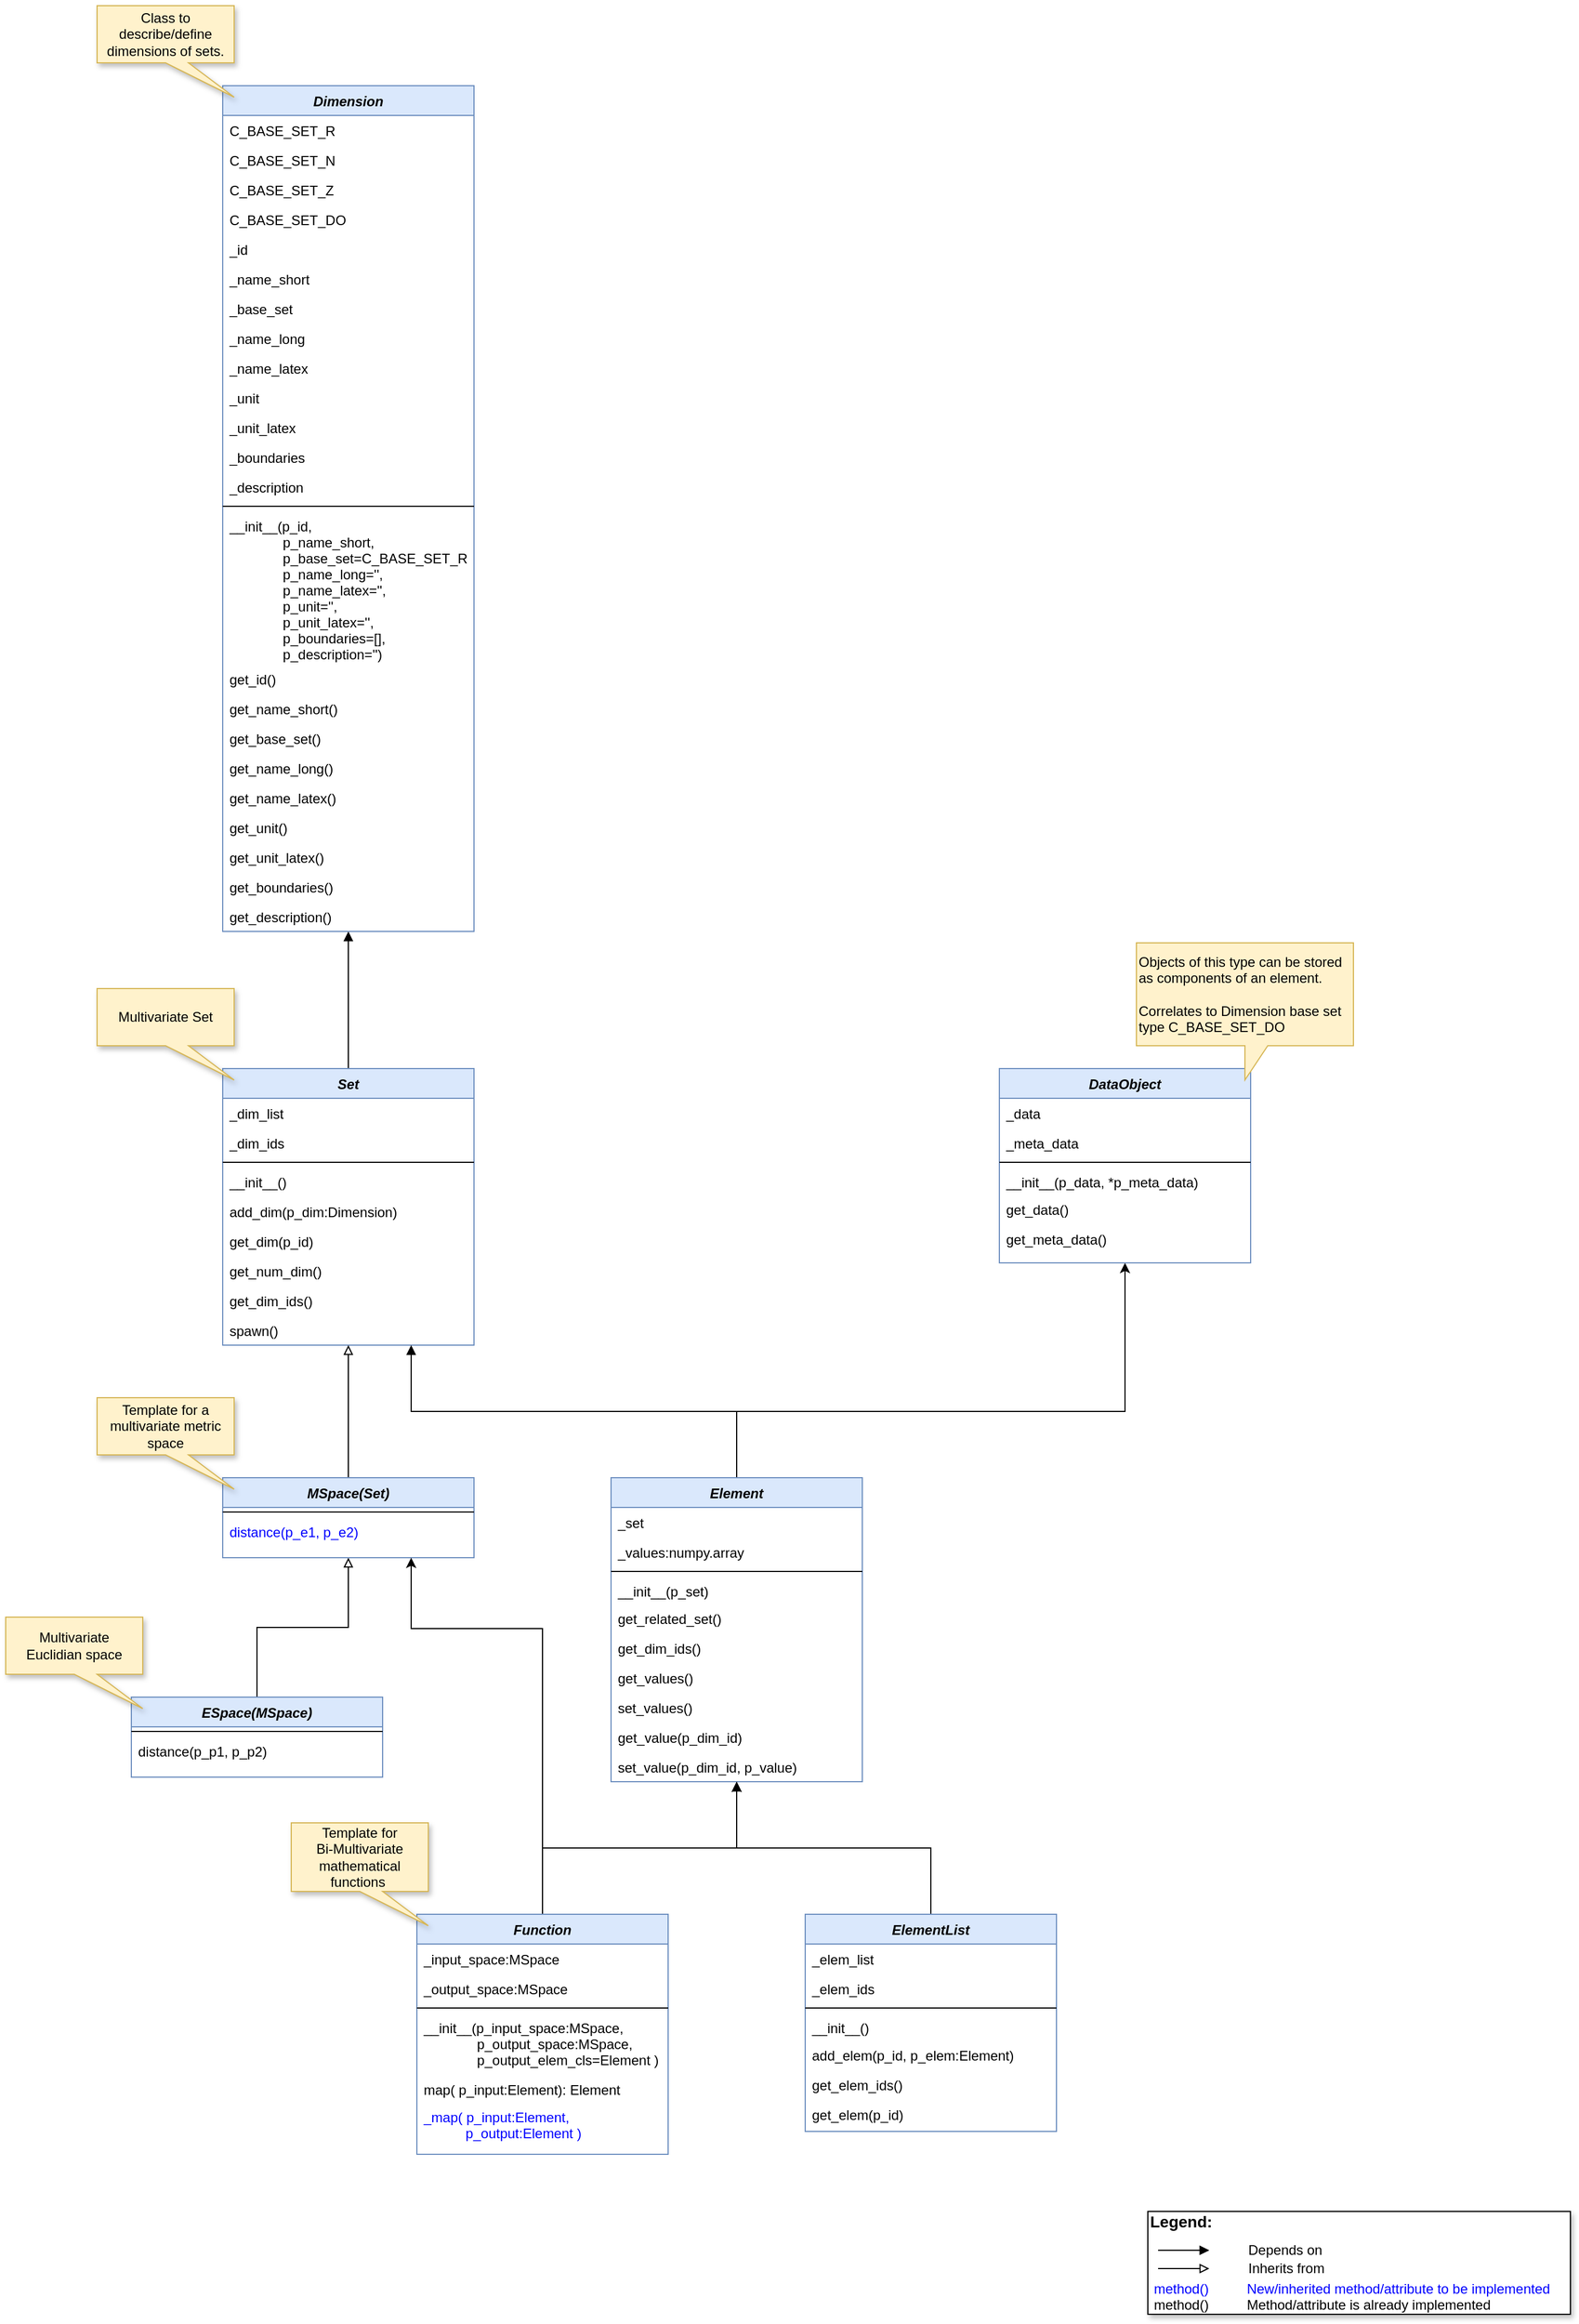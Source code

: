 <mxfile version="14.9.6" type="device"><diagram id="C5RBs43oDa-KdzZeNtuy" name="Page-1"><mxGraphModel dx="1102" dy="5672" grid="1" gridSize="10" guides="1" tooltips="1" connect="1" arrows="1" fold="1" page="1" pageScale="1" pageWidth="1654" pageHeight="2336" math="0" shadow="0"><root><mxCell id="WIyWlLk6GJQsqaUBKTNV-0"/><mxCell id="WIyWlLk6GJQsqaUBKTNV-1" parent="WIyWlLk6GJQsqaUBKTNV-0"/><mxCell id="vezM6zFXvCsxqMvP5zFj-2" value="" style="group" parent="WIyWlLk6GJQsqaUBKTNV-1" connectable="0" vertex="1"><mxGeometry x="1040" y="-2700" width="370" height="90" as="geometry"/></mxCell><mxCell id="vezM6zFXvCsxqMvP5zFj-3" value="&lt;font color=&quot;#000000&quot; size=&quot;1&quot;&gt;&lt;b style=&quot;font-size: 14px&quot;&gt;Legend:&lt;br&gt;&lt;/b&gt;&lt;/font&gt;&lt;br&gt;&lt;br&gt;&lt;br&gt;&lt;font color=&quot;#0000ff&quot;&gt;&amp;nbsp;method()&amp;nbsp; &amp;nbsp; &amp;nbsp; &amp;nbsp; &amp;nbsp; New/inherited method/attribute to be implemented&lt;/font&gt;&lt;br&gt;&lt;font color=&quot;#000000&quot;&gt;&amp;nbsp;method()&amp;nbsp; &amp;nbsp; &amp;nbsp; &amp;nbsp; &amp;nbsp; Method/attribute is already implemented&lt;/font&gt;" style="text;html=1;align=left;verticalAlign=middle;whiteSpace=wrap;rounded=0;fontColor=#006600;strokeColor=#000000;shadow=1;fillColor=#ffffff;" parent="vezM6zFXvCsxqMvP5zFj-2" vertex="1"><mxGeometry width="370.0" height="90" as="geometry"/></mxCell><mxCell id="vezM6zFXvCsxqMvP5zFj-4" value="Depends on" style="endArrow=block;html=1;labelPosition=right;verticalLabelPosition=middle;align=left;verticalAlign=middle;endFill=1;fontSize=12;" parent="vezM6zFXvCsxqMvP5zFj-2" edge="1"><mxGeometry x="1" y="32" width="50" height="50" relative="1" as="geometry"><mxPoint x="8.97" y="34" as="sourcePoint"/><mxPoint x="53.818" y="34" as="targetPoint"/><mxPoint x="32" y="32" as="offset"/></mxGeometry></mxCell><mxCell id="vezM6zFXvCsxqMvP5zFj-5" value="Inherits from" style="endArrow=block;html=1;labelPosition=right;verticalLabelPosition=middle;align=left;verticalAlign=middle;endFill=0;fontSize=12;" parent="vezM6zFXvCsxqMvP5zFj-2" edge="1"><mxGeometry x="1" y="32" width="50" height="50" relative="1" as="geometry"><mxPoint x="8.97" y="50" as="sourcePoint"/><mxPoint x="53.818" y="50" as="targetPoint"/><mxPoint x="32" y="32" as="offset"/></mxGeometry></mxCell><mxCell id="z0QvJ6B_BdvuQfe3Sqzu-27" style="edgeStyle=orthogonalEdgeStyle;rounded=0;orthogonalLoop=1;jettySize=auto;html=1;entryX=0.5;entryY=1;entryDx=0;entryDy=0;endArrow=block;endFill=1;" parent="WIyWlLk6GJQsqaUBKTNV-1" source="z0QvJ6B_BdvuQfe3Sqzu-0" target="z0QvJ6B_BdvuQfe3Sqzu-7" edge="1"><mxGeometry relative="1" as="geometry"/></mxCell><mxCell id="z0QvJ6B_BdvuQfe3Sqzu-0" value="Set" style="swimlane;fontStyle=3;align=center;verticalAlign=top;childLayout=stackLayout;horizontal=1;startSize=26;horizontalStack=0;resizeParent=1;resizeLast=0;collapsible=1;marginBottom=0;rounded=0;shadow=0;strokeWidth=1;fillColor=#dae8fc;strokeColor=#6c8ebf;" parent="WIyWlLk6GJQsqaUBKTNV-1" vertex="1"><mxGeometry x="230" y="-3700" width="220" height="242" as="geometry"><mxRectangle x="230" y="140" width="160" height="26" as="alternateBounds"/></mxGeometry></mxCell><mxCell id="z0QvJ6B_BdvuQfe3Sqzu-6" value="_dim_list" style="text;align=left;verticalAlign=top;spacingLeft=4;spacingRight=4;overflow=hidden;rotatable=0;points=[[0,0.5],[1,0.5]];portConstraint=eastwest;" parent="z0QvJ6B_BdvuQfe3Sqzu-0" vertex="1"><mxGeometry y="26" width="220" height="26" as="geometry"/></mxCell><mxCell id="uN8EfFtjCuL5TaRSR3ci-2" value="_dim_ids" style="text;align=left;verticalAlign=top;spacingLeft=4;spacingRight=4;overflow=hidden;rotatable=0;points=[[0,0.5],[1,0.5]];portConstraint=eastwest;" parent="z0QvJ6B_BdvuQfe3Sqzu-0" vertex="1"><mxGeometry y="52" width="220" height="26" as="geometry"/></mxCell><mxCell id="z0QvJ6B_BdvuQfe3Sqzu-2" value="" style="line;html=1;strokeWidth=1;align=left;verticalAlign=middle;spacingTop=-1;spacingLeft=3;spacingRight=3;rotatable=0;labelPosition=right;points=[];portConstraint=eastwest;" parent="z0QvJ6B_BdvuQfe3Sqzu-0" vertex="1"><mxGeometry y="78" width="220" height="8" as="geometry"/></mxCell><mxCell id="z0QvJ6B_BdvuQfe3Sqzu-3" value="__init__()" style="text;align=left;verticalAlign=top;spacingLeft=4;spacingRight=4;overflow=hidden;rotatable=0;points=[[0,0.5],[1,0.5]];portConstraint=eastwest;" parent="z0QvJ6B_BdvuQfe3Sqzu-0" vertex="1"><mxGeometry y="86" width="220" height="26" as="geometry"/></mxCell><mxCell id="JJ_rUqsewif_ezE3_vzO-0" value="add_dim(p_dim:Dimension)" style="text;align=left;verticalAlign=top;spacingLeft=4;spacingRight=4;overflow=hidden;rotatable=0;points=[[0,0.5],[1,0.5]];portConstraint=eastwest;" parent="z0QvJ6B_BdvuQfe3Sqzu-0" vertex="1"><mxGeometry y="112" width="220" height="26" as="geometry"/></mxCell><mxCell id="z0QvJ6B_BdvuQfe3Sqzu-14" value="get_dim(p_id)" style="text;align=left;verticalAlign=top;spacingLeft=4;spacingRight=4;overflow=hidden;rotatable=0;points=[[0,0.5],[1,0.5]];portConstraint=eastwest;" parent="z0QvJ6B_BdvuQfe3Sqzu-0" vertex="1"><mxGeometry y="138" width="220" height="26" as="geometry"/></mxCell><mxCell id="JJ_rUqsewif_ezE3_vzO-3" value="get_num_dim()" style="text;align=left;verticalAlign=top;spacingLeft=4;spacingRight=4;overflow=hidden;rotatable=0;points=[[0,0.5],[1,0.5]];portConstraint=eastwest;" parent="z0QvJ6B_BdvuQfe3Sqzu-0" vertex="1"><mxGeometry y="164" width="220" height="26" as="geometry"/></mxCell><mxCell id="JJ_rUqsewif_ezE3_vzO-4" value="get_dim_ids()" style="text;align=left;verticalAlign=top;spacingLeft=4;spacingRight=4;overflow=hidden;rotatable=0;points=[[0,0.5],[1,0.5]];portConstraint=eastwest;" parent="z0QvJ6B_BdvuQfe3Sqzu-0" vertex="1"><mxGeometry y="190" width="220" height="26" as="geometry"/></mxCell><mxCell id="cZUp3cC0okZDEyfRNPF--0" value="spawn()" style="text;align=left;verticalAlign=top;spacingLeft=4;spacingRight=4;overflow=hidden;rotatable=0;points=[[0,0.5],[1,0.5]];portConstraint=eastwest;" parent="z0QvJ6B_BdvuQfe3Sqzu-0" vertex="1"><mxGeometry y="216" width="220" height="26" as="geometry"/></mxCell><mxCell id="z0QvJ6B_BdvuQfe3Sqzu-7" value="Dimension" style="swimlane;fontStyle=3;align=center;verticalAlign=top;childLayout=stackLayout;horizontal=1;startSize=26;horizontalStack=0;resizeParent=1;resizeLast=0;collapsible=1;marginBottom=0;rounded=0;shadow=0;strokeWidth=1;fillColor=#dae8fc;strokeColor=#6c8ebf;glass=0;" parent="WIyWlLk6GJQsqaUBKTNV-1" vertex="1"><mxGeometry x="230" y="-4560" width="220" height="740" as="geometry"><mxRectangle x="230" y="140" width="160" height="26" as="alternateBounds"/></mxGeometry></mxCell><mxCell id="kTi69hGnTjCRwbu23e1O-1" value="C_BASE_SET_R" style="text;align=left;verticalAlign=top;spacingLeft=4;spacingRight=4;overflow=hidden;rotatable=0;points=[[0,0.5],[1,0.5]];portConstraint=eastwest;" parent="z0QvJ6B_BdvuQfe3Sqzu-7" vertex="1"><mxGeometry y="26" width="220" height="26" as="geometry"/></mxCell><mxCell id="kTi69hGnTjCRwbu23e1O-2" value="C_BASE_SET_N" style="text;align=left;verticalAlign=top;spacingLeft=4;spacingRight=4;overflow=hidden;rotatable=0;points=[[0,0.5],[1,0.5]];portConstraint=eastwest;" parent="z0QvJ6B_BdvuQfe3Sqzu-7" vertex="1"><mxGeometry y="52" width="220" height="26" as="geometry"/></mxCell><mxCell id="kTi69hGnTjCRwbu23e1O-3" value="C_BASE_SET_Z" style="text;align=left;verticalAlign=top;spacingLeft=4;spacingRight=4;overflow=hidden;rotatable=0;points=[[0,0.5],[1,0.5]];portConstraint=eastwest;" parent="z0QvJ6B_BdvuQfe3Sqzu-7" vertex="1"><mxGeometry y="78" width="220" height="26" as="geometry"/></mxCell><mxCell id="ruhi2UbvjiBjApWjwDuS-13" value="C_BASE_SET_DO" style="text;align=left;verticalAlign=top;spacingLeft=4;spacingRight=4;overflow=hidden;rotatable=0;points=[[0,0.5],[1,0.5]];portConstraint=eastwest;" parent="z0QvJ6B_BdvuQfe3Sqzu-7" vertex="1"><mxGeometry y="104" width="220" height="26" as="geometry"/></mxCell><mxCell id="z0QvJ6B_BdvuQfe3Sqzu-9" value="_id" style="text;align=left;verticalAlign=top;spacingLeft=4;spacingRight=4;overflow=hidden;rotatable=0;points=[[0,0.5],[1,0.5]];portConstraint=eastwest;" parent="z0QvJ6B_BdvuQfe3Sqzu-7" vertex="1"><mxGeometry y="130" width="220" height="26" as="geometry"/></mxCell><mxCell id="uN8EfFtjCuL5TaRSR3ci-0" value="_name_short" style="text;align=left;verticalAlign=top;spacingLeft=4;spacingRight=4;overflow=hidden;rotatable=0;points=[[0,0.5],[1,0.5]];portConstraint=eastwest;" parent="z0QvJ6B_BdvuQfe3Sqzu-7" vertex="1"><mxGeometry y="156" width="220" height="26" as="geometry"/></mxCell><mxCell id="kTi69hGnTjCRwbu23e1O-0" value="_base_set" style="text;align=left;verticalAlign=top;spacingLeft=4;spacingRight=4;overflow=hidden;rotatable=0;points=[[0,0.5],[1,0.5]];portConstraint=eastwest;" parent="z0QvJ6B_BdvuQfe3Sqzu-7" vertex="1"><mxGeometry y="182" width="220" height="26" as="geometry"/></mxCell><mxCell id="z0QvJ6B_BdvuQfe3Sqzu-26" value="_name_long" style="text;align=left;verticalAlign=top;spacingLeft=4;spacingRight=4;overflow=hidden;rotatable=0;points=[[0,0.5],[1,0.5]];portConstraint=eastwest;" parent="z0QvJ6B_BdvuQfe3Sqzu-7" vertex="1"><mxGeometry y="208" width="220" height="26" as="geometry"/></mxCell><mxCell id="cuDMrPCPmfUlKYEOiEVq-0" value="_name_latex" style="text;align=left;verticalAlign=top;spacingLeft=4;spacingRight=4;overflow=hidden;rotatable=0;points=[[0,0.5],[1,0.5]];portConstraint=eastwest;" parent="z0QvJ6B_BdvuQfe3Sqzu-7" vertex="1"><mxGeometry y="234" width="220" height="26" as="geometry"/></mxCell><mxCell id="z0QvJ6B_BdvuQfe3Sqzu-15" value="_unit" style="text;align=left;verticalAlign=top;spacingLeft=4;spacingRight=4;overflow=hidden;rotatable=0;points=[[0,0.5],[1,0.5]];portConstraint=eastwest;" parent="z0QvJ6B_BdvuQfe3Sqzu-7" vertex="1"><mxGeometry y="260" width="220" height="26" as="geometry"/></mxCell><mxCell id="cuDMrPCPmfUlKYEOiEVq-1" value="_unit_latex" style="text;align=left;verticalAlign=top;spacingLeft=4;spacingRight=4;overflow=hidden;rotatable=0;points=[[0,0.5],[1,0.5]];portConstraint=eastwest;" parent="z0QvJ6B_BdvuQfe3Sqzu-7" vertex="1"><mxGeometry y="286" width="220" height="26" as="geometry"/></mxCell><mxCell id="z0QvJ6B_BdvuQfe3Sqzu-16" value="_boundaries" style="text;align=left;verticalAlign=top;spacingLeft=4;spacingRight=4;overflow=hidden;rotatable=0;points=[[0,0.5],[1,0.5]];portConstraint=eastwest;" parent="z0QvJ6B_BdvuQfe3Sqzu-7" vertex="1"><mxGeometry y="312" width="220" height="26" as="geometry"/></mxCell><mxCell id="viaZzB5cQswOMXyMnd8S-0" value="_description" style="text;align=left;verticalAlign=top;spacingLeft=4;spacingRight=4;overflow=hidden;rotatable=0;points=[[0,0.5],[1,0.5]];portConstraint=eastwest;" parent="z0QvJ6B_BdvuQfe3Sqzu-7" vertex="1"><mxGeometry y="338" width="220" height="26" as="geometry"/></mxCell><mxCell id="z0QvJ6B_BdvuQfe3Sqzu-10" value="" style="line;html=1;strokeWidth=1;align=left;verticalAlign=middle;spacingTop=-1;spacingLeft=3;spacingRight=3;rotatable=0;labelPosition=right;points=[];portConstraint=eastwest;" parent="z0QvJ6B_BdvuQfe3Sqzu-7" vertex="1"><mxGeometry y="364" width="220" height="8" as="geometry"/></mxCell><mxCell id="z0QvJ6B_BdvuQfe3Sqzu-11" value="__init__(p_id, &#10;              p_name_short, &#10;              p_base_set=C_BASE_SET_R,&#10;              p_name_long='', &#10;              p_name_latex='', &#10;              p_unit='', &#10;              p_unit_latex='', &#10;              p_boundaries=[], &#10;              p_description='')" style="text;align=left;verticalAlign=top;spacingLeft=4;spacingRight=4;overflow=hidden;rotatable=0;points=[[0,0.5],[1,0.5]];portConstraint=eastwest;" parent="z0QvJ6B_BdvuQfe3Sqzu-7" vertex="1"><mxGeometry y="372" width="220" height="134" as="geometry"/></mxCell><mxCell id="uN8EfFtjCuL5TaRSR3ci-6" value="get_id()" style="text;align=left;verticalAlign=top;spacingLeft=4;spacingRight=4;overflow=hidden;rotatable=0;points=[[0,0.5],[1,0.5]];portConstraint=eastwest;" parent="z0QvJ6B_BdvuQfe3Sqzu-7" vertex="1"><mxGeometry y="506" width="220" height="26" as="geometry"/></mxCell><mxCell id="J-QqGGnJOPUjVu77Mp3g-0" value="get_name_short()" style="text;align=left;verticalAlign=top;spacingLeft=4;spacingRight=4;overflow=hidden;rotatable=0;points=[[0,0.5],[1,0.5]];portConstraint=eastwest;" parent="z0QvJ6B_BdvuQfe3Sqzu-7" vertex="1"><mxGeometry y="532" width="220" height="26" as="geometry"/></mxCell><mxCell id="kTi69hGnTjCRwbu23e1O-4" value="get_base_set()" style="text;align=left;verticalAlign=top;spacingLeft=4;spacingRight=4;overflow=hidden;rotatable=0;points=[[0,0.5],[1,0.5]];portConstraint=eastwest;" parent="z0QvJ6B_BdvuQfe3Sqzu-7" vertex="1"><mxGeometry y="558" width="220" height="26" as="geometry"/></mxCell><mxCell id="J-QqGGnJOPUjVu77Mp3g-1" value="get_name_long()" style="text;align=left;verticalAlign=top;spacingLeft=4;spacingRight=4;overflow=hidden;rotatable=0;points=[[0,0.5],[1,0.5]];portConstraint=eastwest;" parent="z0QvJ6B_BdvuQfe3Sqzu-7" vertex="1"><mxGeometry y="584" width="220" height="26" as="geometry"/></mxCell><mxCell id="cuDMrPCPmfUlKYEOiEVq-2" value="get_name_latex()" style="text;align=left;verticalAlign=top;spacingLeft=4;spacingRight=4;overflow=hidden;rotatable=0;points=[[0,0.5],[1,0.5]];portConstraint=eastwest;" parent="z0QvJ6B_BdvuQfe3Sqzu-7" vertex="1"><mxGeometry y="610" width="220" height="26" as="geometry"/></mxCell><mxCell id="cuDMrPCPmfUlKYEOiEVq-3" value="get_unit()" style="text;align=left;verticalAlign=top;spacingLeft=4;spacingRight=4;overflow=hidden;rotatable=0;points=[[0,0.5],[1,0.5]];portConstraint=eastwest;" parent="z0QvJ6B_BdvuQfe3Sqzu-7" vertex="1"><mxGeometry y="636" width="220" height="26" as="geometry"/></mxCell><mxCell id="J-QqGGnJOPUjVu77Mp3g-2" value="get_unit_latex()" style="text;align=left;verticalAlign=top;spacingLeft=4;spacingRight=4;overflow=hidden;rotatable=0;points=[[0,0.5],[1,0.5]];portConstraint=eastwest;" parent="z0QvJ6B_BdvuQfe3Sqzu-7" vertex="1"><mxGeometry y="662" width="220" height="26" as="geometry"/></mxCell><mxCell id="J-QqGGnJOPUjVu77Mp3g-3" value="get_boundaries()" style="text;align=left;verticalAlign=top;spacingLeft=4;spacingRight=4;overflow=hidden;rotatable=0;points=[[0,0.5],[1,0.5]];portConstraint=eastwest;" parent="z0QvJ6B_BdvuQfe3Sqzu-7" vertex="1"><mxGeometry y="688" width="220" height="26" as="geometry"/></mxCell><mxCell id="viaZzB5cQswOMXyMnd8S-1" value="get_description()" style="text;align=left;verticalAlign=top;spacingLeft=4;spacingRight=4;overflow=hidden;rotatable=0;points=[[0,0.5],[1,0.5]];portConstraint=eastwest;" parent="z0QvJ6B_BdvuQfe3Sqzu-7" vertex="1"><mxGeometry y="714" width="220" height="26" as="geometry"/></mxCell><mxCell id="JJ_rUqsewif_ezE3_vzO-2" style="edgeStyle=orthogonalEdgeStyle;rounded=0;orthogonalLoop=1;jettySize=auto;html=1;endArrow=block;endFill=1;" parent="WIyWlLk6GJQsqaUBKTNV-1" target="z0QvJ6B_BdvuQfe3Sqzu-0" edge="1"><mxGeometry relative="1" as="geometry"><mxPoint x="395" y="-3480" as="targetPoint"/><Array as="points"><mxPoint x="680" y="-3400"/><mxPoint x="395" y="-3400"/></Array><mxPoint x="680" y="-3343" as="sourcePoint"/></mxGeometry></mxCell><mxCell id="ruhi2UbvjiBjApWjwDuS-11" style="edgeStyle=orthogonalEdgeStyle;rounded=0;orthogonalLoop=1;jettySize=auto;html=1;exitX=0.5;exitY=0;exitDx=0;exitDy=0;" parent="WIyWlLk6GJQsqaUBKTNV-1" source="z0QvJ6B_BdvuQfe3Sqzu-18" target="ruhi2UbvjiBjApWjwDuS-0" edge="1"><mxGeometry relative="1" as="geometry"><Array as="points"><mxPoint x="680" y="-3400"/><mxPoint x="1020" y="-3400"/></Array></mxGeometry></mxCell><mxCell id="z0QvJ6B_BdvuQfe3Sqzu-18" value="Element" style="swimlane;fontStyle=3;align=center;verticalAlign=top;childLayout=stackLayout;horizontal=1;startSize=26;horizontalStack=0;resizeParent=1;resizeLast=0;collapsible=1;marginBottom=0;rounded=0;shadow=0;strokeWidth=1;fillColor=#dae8fc;strokeColor=#6c8ebf;" parent="WIyWlLk6GJQsqaUBKTNV-1" vertex="1"><mxGeometry x="570" y="-3342" width="220" height="266" as="geometry"><mxRectangle x="230" y="140" width="160" height="26" as="alternateBounds"/></mxGeometry></mxCell><mxCell id="viaZzB5cQswOMXyMnd8S-2" value="_set" style="text;align=left;verticalAlign=top;spacingLeft=4;spacingRight=4;overflow=hidden;rotatable=0;points=[[0,0.5],[1,0.5]];portConstraint=eastwest;" parent="z0QvJ6B_BdvuQfe3Sqzu-18" vertex="1"><mxGeometry y="26" width="220" height="26" as="geometry"/></mxCell><mxCell id="z0QvJ6B_BdvuQfe3Sqzu-19" value="_values:numpy.array" style="text;align=left;verticalAlign=top;spacingLeft=4;spacingRight=4;overflow=hidden;rotatable=0;points=[[0,0.5],[1,0.5]];portConstraint=eastwest;" parent="z0QvJ6B_BdvuQfe3Sqzu-18" vertex="1"><mxGeometry y="52" width="220" height="26" as="geometry"/></mxCell><mxCell id="z0QvJ6B_BdvuQfe3Sqzu-22" value="" style="line;html=1;strokeWidth=1;align=left;verticalAlign=middle;spacingTop=-1;spacingLeft=3;spacingRight=3;rotatable=0;labelPosition=right;points=[];portConstraint=eastwest;" parent="z0QvJ6B_BdvuQfe3Sqzu-18" vertex="1"><mxGeometry y="78" width="220" height="8" as="geometry"/></mxCell><mxCell id="z0QvJ6B_BdvuQfe3Sqzu-23" value="__init__(p_set)" style="text;align=left;verticalAlign=top;spacingLeft=4;spacingRight=4;overflow=hidden;rotatable=0;points=[[0,0.5],[1,0.5]];portConstraint=eastwest;" parent="z0QvJ6B_BdvuQfe3Sqzu-18" vertex="1"><mxGeometry y="86" width="220" height="24" as="geometry"/></mxCell><mxCell id="JJ_rUqsewif_ezE3_vzO-5" value="get_related_set()" style="text;align=left;verticalAlign=top;spacingLeft=4;spacingRight=4;overflow=hidden;rotatable=0;points=[[0,0.5],[1,0.5]];portConstraint=eastwest;" parent="z0QvJ6B_BdvuQfe3Sqzu-18" vertex="1"><mxGeometry y="110" width="220" height="26" as="geometry"/></mxCell><mxCell id="uN8EfFtjCuL5TaRSR3ci-5" value="get_dim_ids()" style="text;align=left;verticalAlign=top;spacingLeft=4;spacingRight=4;overflow=hidden;rotatable=0;points=[[0,0.5],[1,0.5]];portConstraint=eastwest;" parent="z0QvJ6B_BdvuQfe3Sqzu-18" vertex="1"><mxGeometry y="136" width="220" height="26" as="geometry"/></mxCell><mxCell id="z0QvJ6B_BdvuQfe3Sqzu-25" value="get_values()" style="text;align=left;verticalAlign=top;spacingLeft=4;spacingRight=4;overflow=hidden;rotatable=0;points=[[0,0.5],[1,0.5]];portConstraint=eastwest;" parent="z0QvJ6B_BdvuQfe3Sqzu-18" vertex="1"><mxGeometry y="162" width="220" height="26" as="geometry"/></mxCell><mxCell id="z0QvJ6B_BdvuQfe3Sqzu-24" value="set_values()" style="text;align=left;verticalAlign=top;spacingLeft=4;spacingRight=4;overflow=hidden;rotatable=0;points=[[0,0.5],[1,0.5]];portConstraint=eastwest;" parent="z0QvJ6B_BdvuQfe3Sqzu-18" vertex="1"><mxGeometry y="188" width="220" height="26" as="geometry"/></mxCell><mxCell id="uN8EfFtjCuL5TaRSR3ci-3" value="get_value(p_dim_id)" style="text;align=left;verticalAlign=top;spacingLeft=4;spacingRight=4;overflow=hidden;rotatable=0;points=[[0,0.5],[1,0.5]];portConstraint=eastwest;" parent="z0QvJ6B_BdvuQfe3Sqzu-18" vertex="1"><mxGeometry y="214" width="220" height="26" as="geometry"/></mxCell><mxCell id="uN8EfFtjCuL5TaRSR3ci-4" value="set_value(p_dim_id, p_value)" style="text;align=left;verticalAlign=top;spacingLeft=4;spacingRight=4;overflow=hidden;rotatable=0;points=[[0,0.5],[1,0.5]];portConstraint=eastwest;" parent="z0QvJ6B_BdvuQfe3Sqzu-18" vertex="1"><mxGeometry y="240" width="220" height="26" as="geometry"/></mxCell><mxCell id="J-QqGGnJOPUjVu77Mp3g-12" style="edgeStyle=orthogonalEdgeStyle;rounded=0;orthogonalLoop=1;jettySize=auto;html=1;endArrow=block;endFill=0;" parent="WIyWlLk6GJQsqaUBKTNV-1" source="J-QqGGnJOPUjVu77Mp3g-4" target="z0QvJ6B_BdvuQfe3Sqzu-0" edge="1"><mxGeometry relative="1" as="geometry"><mxPoint x="330" y="-3690" as="targetPoint"/></mxGeometry></mxCell><mxCell id="J-QqGGnJOPUjVu77Mp3g-16" style="edgeStyle=orthogonalEdgeStyle;rounded=0;orthogonalLoop=1;jettySize=auto;html=1;entryX=0.5;entryY=1;entryDx=0;entryDy=0;endArrow=block;endFill=0;fontColor=#0000FF;" parent="WIyWlLk6GJQsqaUBKTNV-1" source="J-QqGGnJOPUjVu77Mp3g-13" target="J-QqGGnJOPUjVu77Mp3g-4" edge="1"><mxGeometry relative="1" as="geometry"/></mxCell><mxCell id="uN8EfFtjCuL5TaRSR3ci-7" value="Multivariate Set" style="shape=callout;whiteSpace=wrap;html=1;perimeter=calloutPerimeter;fillColor=#fff2cc;strokeColor=#d6b656;shadow=1;position2=1;" parent="WIyWlLk6GJQsqaUBKTNV-1" vertex="1"><mxGeometry x="120" y="-3770" width="120" height="80" as="geometry"/></mxCell><mxCell id="uN8EfFtjCuL5TaRSR3ci-8" value="" style="group" parent="WIyWlLk6GJQsqaUBKTNV-1" vertex="1" connectable="0"><mxGeometry x="40" y="-3220" width="330" height="140" as="geometry"/></mxCell><mxCell id="J-QqGGnJOPUjVu77Mp3g-13" value="ESpace(MSpace)" style="swimlane;fontStyle=3;align=center;verticalAlign=top;childLayout=stackLayout;horizontal=1;startSize=26;horizontalStack=0;resizeParent=1;resizeLast=0;collapsible=1;marginBottom=0;rounded=0;shadow=0;strokeWidth=1;fillColor=#dae8fc;strokeColor=#6c8ebf;" parent="uN8EfFtjCuL5TaRSR3ci-8" vertex="1"><mxGeometry x="110" y="70" width="220" height="70" as="geometry"><mxRectangle x="480" y="1120" width="160" height="26" as="alternateBounds"/></mxGeometry></mxCell><mxCell id="J-QqGGnJOPUjVu77Mp3g-14" value="" style="line;html=1;strokeWidth=1;align=left;verticalAlign=middle;spacingTop=-1;spacingLeft=3;spacingRight=3;rotatable=0;labelPosition=right;points=[];portConstraint=eastwest;" parent="J-QqGGnJOPUjVu77Mp3g-13" vertex="1"><mxGeometry y="26" width="220" height="8" as="geometry"/></mxCell><mxCell id="J-QqGGnJOPUjVu77Mp3g-15" value="distance(p_p1, p_p2)" style="text;align=left;verticalAlign=top;spacingLeft=4;spacingRight=4;overflow=hidden;rotatable=0;points=[[0,0.5],[1,0.5]];portConstraint=eastwest;" parent="J-QqGGnJOPUjVu77Mp3g-13" vertex="1"><mxGeometry y="34" width="220" height="26" as="geometry"/></mxCell><mxCell id="etUDaKQA3rgb4i-rPDep-1" value="Multivariate &lt;br&gt;Euclidian space" style="shape=callout;whiteSpace=wrap;html=1;perimeter=calloutPerimeter;fillColor=#fff2cc;strokeColor=#d6b656;shadow=1;position2=1;" parent="uN8EfFtjCuL5TaRSR3ci-8" vertex="1"><mxGeometry width="120" height="80" as="geometry"/></mxCell><mxCell id="uN8EfFtjCuL5TaRSR3ci-9" value="" style="group" parent="WIyWlLk6GJQsqaUBKTNV-1" vertex="1" connectable="0"><mxGeometry x="120" y="-3412" width="330" height="140" as="geometry"/></mxCell><mxCell id="J-QqGGnJOPUjVu77Mp3g-4" value="MSpace(Set)" style="swimlane;fontStyle=3;align=center;verticalAlign=top;childLayout=stackLayout;horizontal=1;startSize=26;horizontalStack=0;resizeParent=1;resizeLast=0;collapsible=1;marginBottom=0;rounded=0;shadow=0;strokeWidth=1;fillColor=#dae8fc;strokeColor=#6c8ebf;" parent="uN8EfFtjCuL5TaRSR3ci-9" vertex="1"><mxGeometry x="110" y="70" width="220" height="70" as="geometry"><mxRectangle x="230" y="140" width="160" height="26" as="alternateBounds"/></mxGeometry></mxCell><mxCell id="J-QqGGnJOPUjVu77Mp3g-7" value="" style="line;html=1;strokeWidth=1;align=left;verticalAlign=middle;spacingTop=-1;spacingLeft=3;spacingRight=3;rotatable=0;labelPosition=right;points=[];portConstraint=eastwest;" parent="J-QqGGnJOPUjVu77Mp3g-4" vertex="1"><mxGeometry y="26" width="220" height="8" as="geometry"/></mxCell><mxCell id="J-QqGGnJOPUjVu77Mp3g-11" value="distance(p_e1, p_e2)" style="text;align=left;verticalAlign=top;spacingLeft=4;spacingRight=4;overflow=hidden;rotatable=0;points=[[0,0.5],[1,0.5]];portConstraint=eastwest;fontColor=#0000FF;" parent="J-QqGGnJOPUjVu77Mp3g-4" vertex="1"><mxGeometry y="34" width="220" height="26" as="geometry"/></mxCell><mxCell id="etUDaKQA3rgb4i-rPDep-0" value="Template for a multivariate metric space" style="shape=callout;whiteSpace=wrap;html=1;perimeter=calloutPerimeter;fillColor=#fff2cc;strokeColor=#d6b656;shadow=1;position2=1;" parent="uN8EfFtjCuL5TaRSR3ci-9" vertex="1"><mxGeometry width="120" height="80" as="geometry"/></mxCell><mxCell id="YAAxjvMtmQFIqXP0Cyvb-10" style="edgeStyle=orthogonalEdgeStyle;rounded=0;orthogonalLoop=1;jettySize=auto;html=1;entryX=0.5;entryY=1;entryDx=0;entryDy=0;endArrow=block;endFill=1;" parent="WIyWlLk6GJQsqaUBKTNV-1" source="YAAxjvMtmQFIqXP0Cyvb-0" target="z0QvJ6B_BdvuQfe3Sqzu-18" edge="1"><mxGeometry relative="1" as="geometry"/></mxCell><mxCell id="YAAxjvMtmQFIqXP0Cyvb-0" value="ElementList" style="swimlane;fontStyle=3;align=center;verticalAlign=top;childLayout=stackLayout;horizontal=1;startSize=26;horizontalStack=0;resizeParent=1;resizeLast=0;collapsible=1;marginBottom=0;rounded=0;shadow=0;strokeWidth=1;fillColor=#dae8fc;strokeColor=#6c8ebf;" parent="WIyWlLk6GJQsqaUBKTNV-1" vertex="1"><mxGeometry x="740" y="-2960" width="220" height="190" as="geometry"><mxRectangle x="230" y="140" width="160" height="26" as="alternateBounds"/></mxGeometry></mxCell><mxCell id="YAAxjvMtmQFIqXP0Cyvb-1" value="_elem_list" style="text;align=left;verticalAlign=top;spacingLeft=4;spacingRight=4;overflow=hidden;rotatable=0;points=[[0,0.5],[1,0.5]];portConstraint=eastwest;" parent="YAAxjvMtmQFIqXP0Cyvb-0" vertex="1"><mxGeometry y="26" width="220" height="26" as="geometry"/></mxCell><mxCell id="YAAxjvMtmQFIqXP0Cyvb-11" value="_elem_ids" style="text;align=left;verticalAlign=top;spacingLeft=4;spacingRight=4;overflow=hidden;rotatable=0;points=[[0,0.5],[1,0.5]];portConstraint=eastwest;" parent="YAAxjvMtmQFIqXP0Cyvb-0" vertex="1"><mxGeometry y="52" width="220" height="26" as="geometry"/></mxCell><mxCell id="YAAxjvMtmQFIqXP0Cyvb-2" value="" style="line;html=1;strokeWidth=1;align=left;verticalAlign=middle;spacingTop=-1;spacingLeft=3;spacingRight=3;rotatable=0;labelPosition=right;points=[];portConstraint=eastwest;" parent="YAAxjvMtmQFIqXP0Cyvb-0" vertex="1"><mxGeometry y="78" width="220" height="8" as="geometry"/></mxCell><mxCell id="YAAxjvMtmQFIqXP0Cyvb-3" value="__init__()" style="text;align=left;verticalAlign=top;spacingLeft=4;spacingRight=4;overflow=hidden;rotatable=0;points=[[0,0.5],[1,0.5]];portConstraint=eastwest;" parent="YAAxjvMtmQFIqXP0Cyvb-0" vertex="1"><mxGeometry y="86" width="220" height="24" as="geometry"/></mxCell><mxCell id="YAAxjvMtmQFIqXP0Cyvb-4" value="add_elem(p_id, p_elem:Element)" style="text;align=left;verticalAlign=top;spacingLeft=4;spacingRight=4;overflow=hidden;rotatable=0;points=[[0,0.5],[1,0.5]];portConstraint=eastwest;" parent="YAAxjvMtmQFIqXP0Cyvb-0" vertex="1"><mxGeometry y="110" width="220" height="26" as="geometry"/></mxCell><mxCell id="GzDhXCSdVVma073FJ0vU-0" value="get_elem_ids()" style="text;align=left;verticalAlign=top;spacingLeft=4;spacingRight=4;overflow=hidden;rotatable=0;points=[[0,0.5],[1,0.5]];portConstraint=eastwest;" parent="YAAxjvMtmQFIqXP0Cyvb-0" vertex="1"><mxGeometry y="136" width="220" height="26" as="geometry"/></mxCell><mxCell id="YAAxjvMtmQFIqXP0Cyvb-5" value="get_elem(p_id)" style="text;align=left;verticalAlign=top;spacingLeft=4;spacingRight=4;overflow=hidden;rotatable=0;points=[[0,0.5],[1,0.5]];portConstraint=eastwest;" parent="YAAxjvMtmQFIqXP0Cyvb-0" vertex="1"><mxGeometry y="162" width="220" height="26" as="geometry"/></mxCell><mxCell id="ruhi2UbvjiBjApWjwDuS-0" value="DataObject" style="swimlane;fontStyle=3;align=center;verticalAlign=top;childLayout=stackLayout;horizontal=1;startSize=26;horizontalStack=0;resizeParent=1;resizeLast=0;collapsible=1;marginBottom=0;rounded=0;shadow=0;strokeWidth=1;fillColor=#dae8fc;strokeColor=#6c8ebf;" parent="WIyWlLk6GJQsqaUBKTNV-1" vertex="1"><mxGeometry x="910" y="-3700" width="220" height="170" as="geometry"><mxRectangle x="230" y="140" width="160" height="26" as="alternateBounds"/></mxGeometry></mxCell><mxCell id="ruhi2UbvjiBjApWjwDuS-1" value="_data" style="text;align=left;verticalAlign=top;spacingLeft=4;spacingRight=4;overflow=hidden;rotatable=0;points=[[0,0.5],[1,0.5]];portConstraint=eastwest;" parent="ruhi2UbvjiBjApWjwDuS-0" vertex="1"><mxGeometry y="26" width="220" height="26" as="geometry"/></mxCell><mxCell id="ruhi2UbvjiBjApWjwDuS-2" value="_meta_data" style="text;align=left;verticalAlign=top;spacingLeft=4;spacingRight=4;overflow=hidden;rotatable=0;points=[[0,0.5],[1,0.5]];portConstraint=eastwest;" parent="ruhi2UbvjiBjApWjwDuS-0" vertex="1"><mxGeometry y="52" width="220" height="26" as="geometry"/></mxCell><mxCell id="ruhi2UbvjiBjApWjwDuS-3" value="" style="line;html=1;strokeWidth=1;align=left;verticalAlign=middle;spacingTop=-1;spacingLeft=3;spacingRight=3;rotatable=0;labelPosition=right;points=[];portConstraint=eastwest;" parent="ruhi2UbvjiBjApWjwDuS-0" vertex="1"><mxGeometry y="78" width="220" height="8" as="geometry"/></mxCell><mxCell id="ruhi2UbvjiBjApWjwDuS-4" value="__init__(p_data, *p_meta_data)" style="text;align=left;verticalAlign=top;spacingLeft=4;spacingRight=4;overflow=hidden;rotatable=0;points=[[0,0.5],[1,0.5]];portConstraint=eastwest;" parent="ruhi2UbvjiBjApWjwDuS-0" vertex="1"><mxGeometry y="86" width="220" height="24" as="geometry"/></mxCell><mxCell id="ruhi2UbvjiBjApWjwDuS-5" value="get_data()" style="text;align=left;verticalAlign=top;spacingLeft=4;spacingRight=4;overflow=hidden;rotatable=0;points=[[0,0.5],[1,0.5]];portConstraint=eastwest;" parent="ruhi2UbvjiBjApWjwDuS-0" vertex="1"><mxGeometry y="110" width="220" height="26" as="geometry"/></mxCell><mxCell id="ruhi2UbvjiBjApWjwDuS-6" value="get_meta_data()" style="text;align=left;verticalAlign=top;spacingLeft=4;spacingRight=4;overflow=hidden;rotatable=0;points=[[0,0.5],[1,0.5]];portConstraint=eastwest;" parent="ruhi2UbvjiBjApWjwDuS-0" vertex="1"><mxGeometry y="136" width="220" height="26" as="geometry"/></mxCell><mxCell id="ruhi2UbvjiBjApWjwDuS-12" value="Objects of this type can be stored as components of an element.&lt;br&gt;&lt;br&gt;Correlates to Dimension base set type C_BASE_SET_DO" style="shape=callout;whiteSpace=wrap;html=1;perimeter=calloutPerimeter;fillColor=#fff2cc;strokeColor=#d6b656;align=left;" parent="WIyWlLk6GJQsqaUBKTNV-1" vertex="1"><mxGeometry x="1030" y="-3810" width="190" height="120" as="geometry"/></mxCell><mxCell id="v-dHg50bCAj2Du2mdu_I-8" style="edgeStyle=orthogonalEdgeStyle;rounded=0;orthogonalLoop=1;jettySize=auto;html=1;" parent="WIyWlLk6GJQsqaUBKTNV-1" source="v-dHg50bCAj2Du2mdu_I-0" target="z0QvJ6B_BdvuQfe3Sqzu-18" edge="1"><mxGeometry relative="1" as="geometry"/></mxCell><mxCell id="tzndbz2gtL5k1yi1_d7P-3" style="edgeStyle=orthogonalEdgeStyle;rounded=0;orthogonalLoop=1;jettySize=auto;html=1;entryX=0.75;entryY=1;entryDx=0;entryDy=0;" parent="WIyWlLk6GJQsqaUBKTNV-1" source="v-dHg50bCAj2Du2mdu_I-0" target="J-QqGGnJOPUjVu77Mp3g-4" edge="1"><mxGeometry relative="1" as="geometry"><Array as="points"><mxPoint x="510" y="-3210"/><mxPoint x="395" y="-3210"/></Array></mxGeometry></mxCell><mxCell id="v-dHg50bCAj2Du2mdu_I-0" value="Function" style="swimlane;fontStyle=3;align=center;verticalAlign=top;childLayout=stackLayout;horizontal=1;startSize=26;horizontalStack=0;resizeParent=1;resizeLast=0;collapsible=1;marginBottom=0;rounded=0;shadow=0;strokeWidth=1;fillColor=#dae8fc;strokeColor=#6c8ebf;" parent="WIyWlLk6GJQsqaUBKTNV-1" vertex="1"><mxGeometry x="400" y="-2960" width="220" height="210" as="geometry"><mxRectangle x="230" y="140" width="160" height="26" as="alternateBounds"/></mxGeometry></mxCell><mxCell id="tzndbz2gtL5k1yi1_d7P-1" value="_input_space:MSpace" style="text;align=left;verticalAlign=top;spacingLeft=4;spacingRight=4;overflow=hidden;rotatable=0;points=[[0,0.5],[1,0.5]];portConstraint=eastwest;" parent="v-dHg50bCAj2Du2mdu_I-0" vertex="1"><mxGeometry y="26" width="220" height="26" as="geometry"/></mxCell><mxCell id="tzndbz2gtL5k1yi1_d7P-2" value="_output_space:MSpace" style="text;align=left;verticalAlign=top;spacingLeft=4;spacingRight=4;overflow=hidden;rotatable=0;points=[[0,0.5],[1,0.5]];portConstraint=eastwest;" parent="v-dHg50bCAj2Du2mdu_I-0" vertex="1"><mxGeometry y="52" width="220" height="26" as="geometry"/></mxCell><mxCell id="v-dHg50bCAj2Du2mdu_I-3" value="" style="line;html=1;strokeWidth=1;align=left;verticalAlign=middle;spacingTop=-1;spacingLeft=3;spacingRight=3;rotatable=0;labelPosition=right;points=[];portConstraint=eastwest;" parent="v-dHg50bCAj2Du2mdu_I-0" vertex="1"><mxGeometry y="78" width="220" height="8" as="geometry"/></mxCell><mxCell id="tzndbz2gtL5k1yi1_d7P-0" value="__init__(p_input_space:MSpace,&#10;              p_output_space:MSpace,&#10;              p_output_elem_cls=Element )" style="text;align=left;verticalAlign=top;spacingLeft=4;spacingRight=4;overflow=hidden;rotatable=0;points=[[0,0.5],[1,0.5]];portConstraint=eastwest;" parent="v-dHg50bCAj2Du2mdu_I-0" vertex="1"><mxGeometry y="86" width="220" height="54" as="geometry"/></mxCell><mxCell id="v-dHg50bCAj2Du2mdu_I-4" value="map( p_input:Element): Element" style="text;align=left;verticalAlign=top;spacingLeft=4;spacingRight=4;overflow=hidden;rotatable=0;points=[[0,0.5],[1,0.5]];portConstraint=eastwest;" parent="v-dHg50bCAj2Du2mdu_I-0" vertex="1"><mxGeometry y="140" width="220" height="24" as="geometry"/></mxCell><mxCell id="EAihQSXJKYQfVsV8gQ3J-0" value="_map( p_input:Element, &#10;           p_output:Element )" style="text;align=left;verticalAlign=top;spacingLeft=4;spacingRight=4;overflow=hidden;rotatable=0;points=[[0,0.5],[1,0.5]];portConstraint=eastwest;fontColor=#0000FF;" parent="v-dHg50bCAj2Du2mdu_I-0" vertex="1"><mxGeometry y="164" width="220" height="36" as="geometry"/></mxCell><mxCell id="v-dHg50bCAj2Du2mdu_I-10" value="Class to describe/define dimensions of sets." style="shape=callout;whiteSpace=wrap;html=1;perimeter=calloutPerimeter;fillColor=#fff2cc;strokeColor=#d6b656;shadow=1;position2=1;" parent="WIyWlLk6GJQsqaUBKTNV-1" vertex="1"><mxGeometry x="120" y="-4630" width="120" height="80" as="geometry"/></mxCell><mxCell id="v-dHg50bCAj2Du2mdu_I-11" value="Template for &lt;br&gt;Bi-Multivariate mathematical functions&amp;nbsp;" style="shape=callout;whiteSpace=wrap;html=1;perimeter=calloutPerimeter;fillColor=#fff2cc;strokeColor=#d6b656;shadow=1;position2=1;" parent="WIyWlLk6GJQsqaUBKTNV-1" vertex="1"><mxGeometry x="290" y="-3040" width="120" height="90" as="geometry"/></mxCell></root></mxGraphModel></diagram></mxfile>
